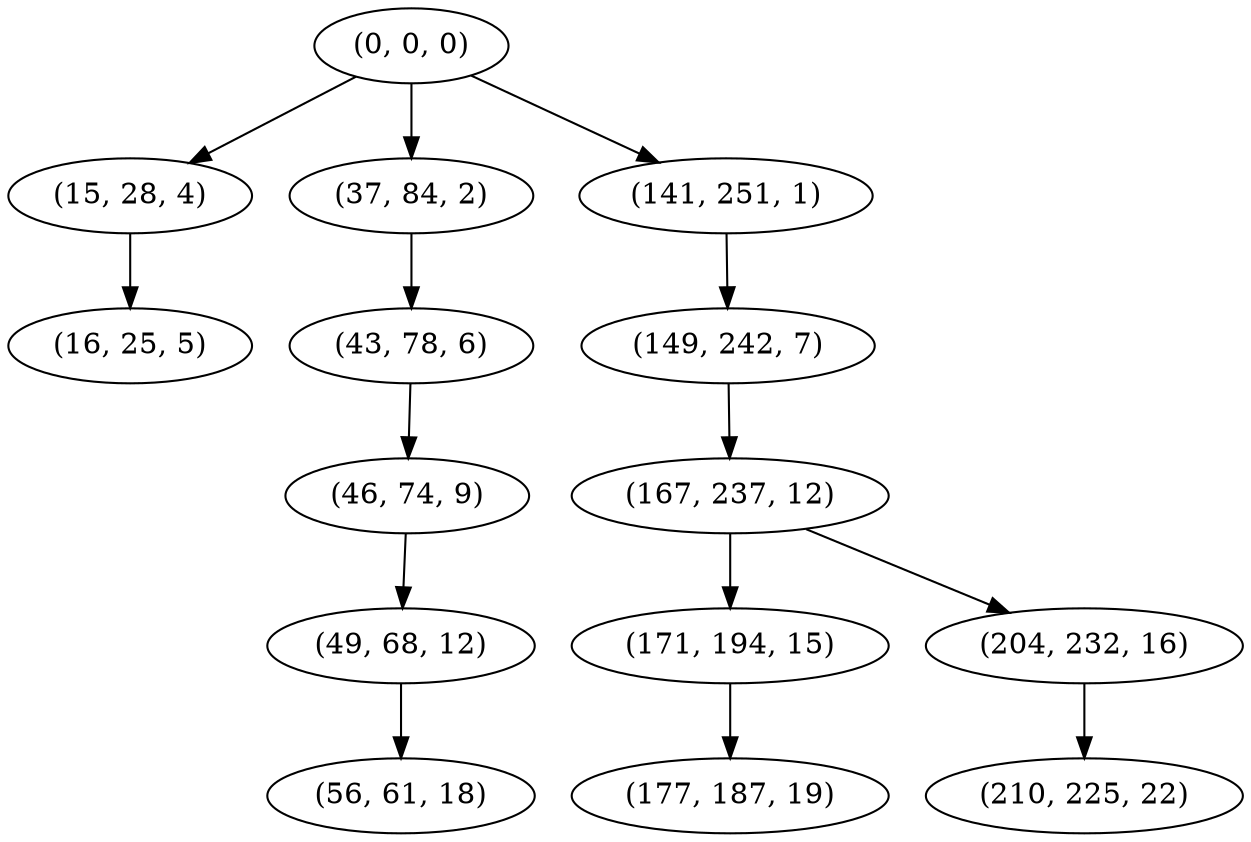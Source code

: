 digraph tree {
    "(0, 0, 0)";
    "(15, 28, 4)";
    "(16, 25, 5)";
    "(37, 84, 2)";
    "(43, 78, 6)";
    "(46, 74, 9)";
    "(49, 68, 12)";
    "(56, 61, 18)";
    "(141, 251, 1)";
    "(149, 242, 7)";
    "(167, 237, 12)";
    "(171, 194, 15)";
    "(177, 187, 19)";
    "(204, 232, 16)";
    "(210, 225, 22)";
    "(0, 0, 0)" -> "(15, 28, 4)";
    "(0, 0, 0)" -> "(37, 84, 2)";
    "(0, 0, 0)" -> "(141, 251, 1)";
    "(15, 28, 4)" -> "(16, 25, 5)";
    "(37, 84, 2)" -> "(43, 78, 6)";
    "(43, 78, 6)" -> "(46, 74, 9)";
    "(46, 74, 9)" -> "(49, 68, 12)";
    "(49, 68, 12)" -> "(56, 61, 18)";
    "(141, 251, 1)" -> "(149, 242, 7)";
    "(149, 242, 7)" -> "(167, 237, 12)";
    "(167, 237, 12)" -> "(171, 194, 15)";
    "(167, 237, 12)" -> "(204, 232, 16)";
    "(171, 194, 15)" -> "(177, 187, 19)";
    "(204, 232, 16)" -> "(210, 225, 22)";
}

